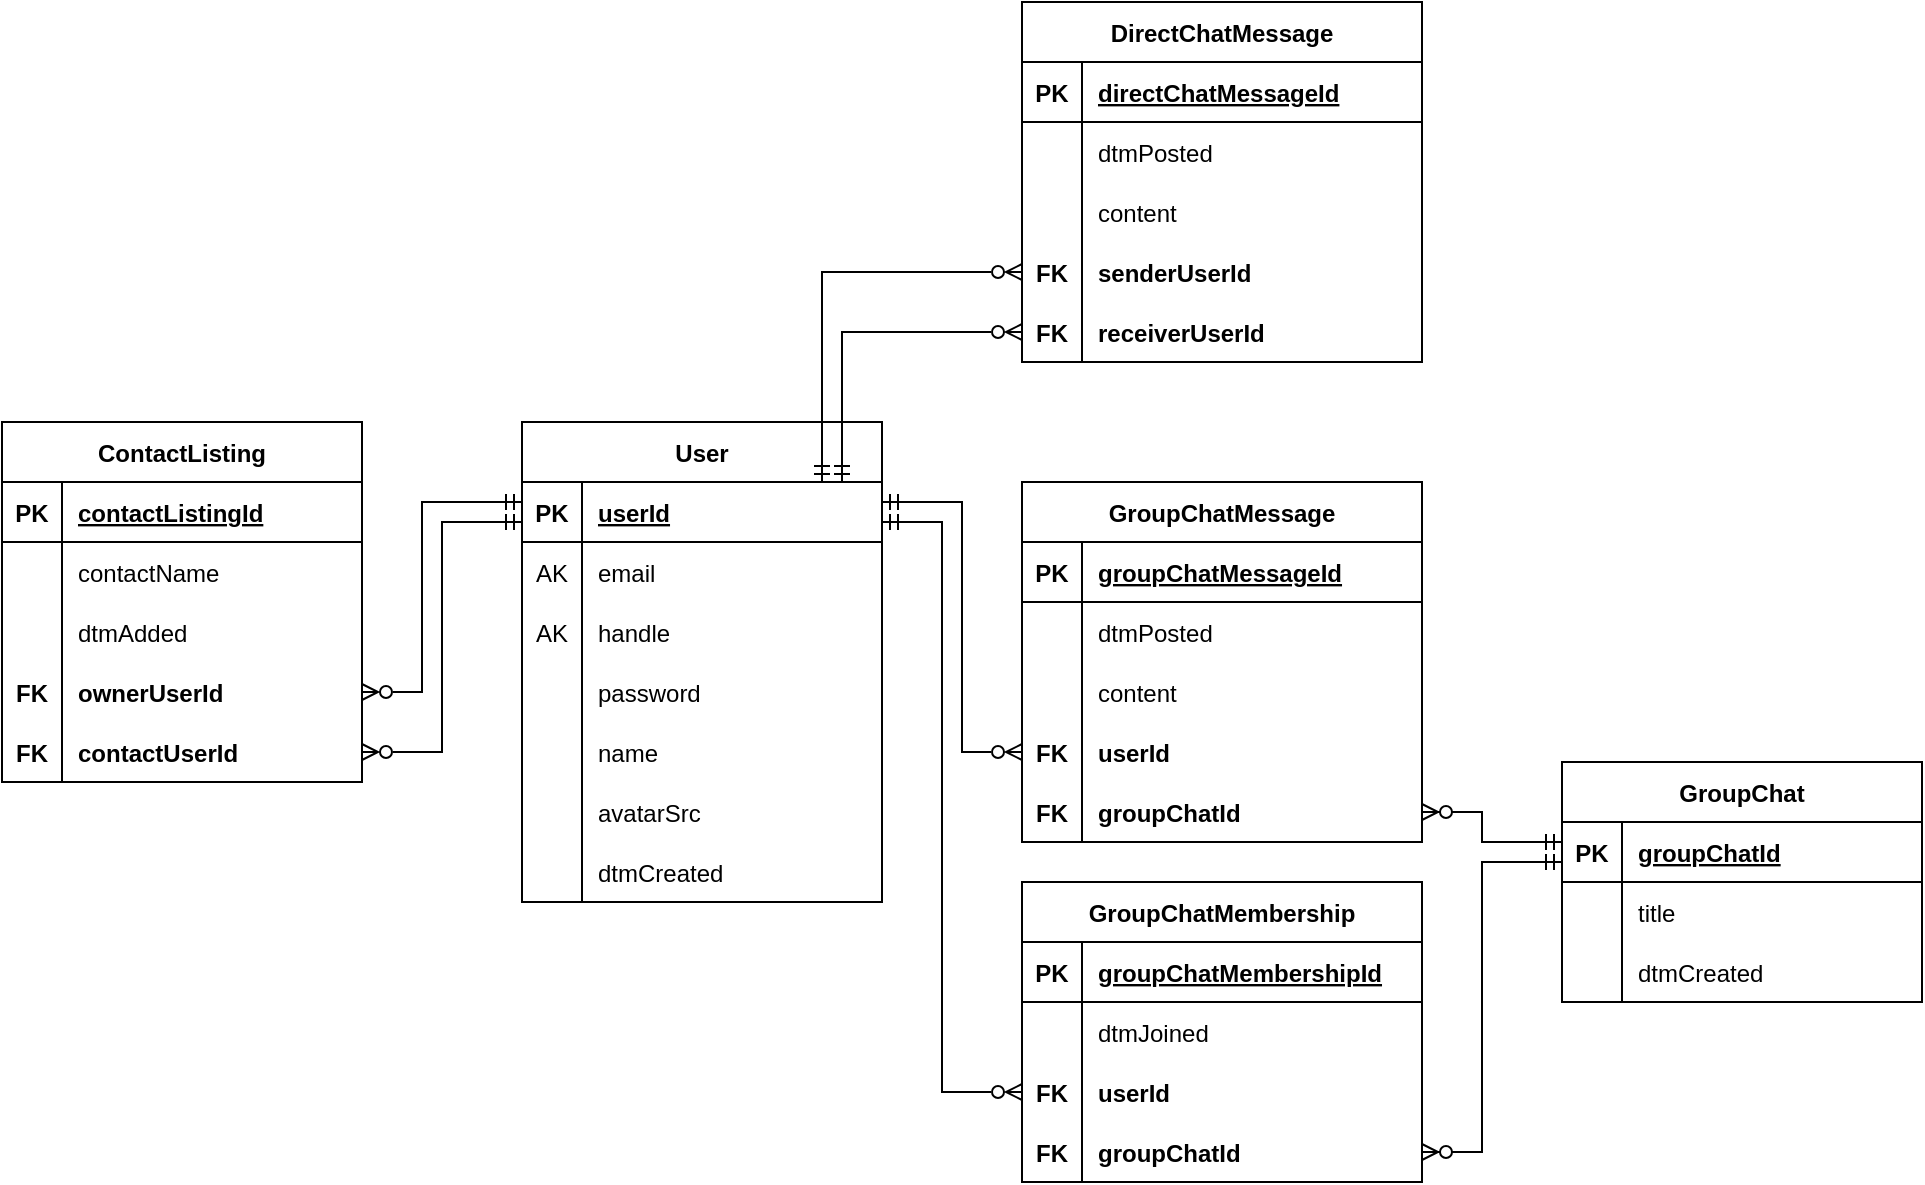 <mxfile>
    <diagram id="ogwA0sfiTy2EIJQQeg46" name="Page-1">
        <mxGraphModel dx="1249" dy="572" grid="1" gridSize="10" guides="1" tooltips="1" connect="1" arrows="1" fold="1" page="1" pageScale="1" pageWidth="827" pageHeight="1169" math="0" shadow="0">
            <root>
                <mxCell id="0"/>
                <mxCell id="1" parent="0"/>
                <mxCell id="n8cYp7E7KyXDrcf6rKB5-1" value="User" style="shape=table;startSize=30;container=1;collapsible=1;childLayout=tableLayout;fixedRows=1;rowLines=0;fontStyle=1;align=center;resizeLast=1;" parent="1" vertex="1">
                    <mxGeometry x="-220" y="470" width="180" height="240" as="geometry">
                        <mxRectangle x="180" y="210" width="60" height="30" as="alternateBounds"/>
                    </mxGeometry>
                </mxCell>
                <mxCell id="n8cYp7E7KyXDrcf6rKB5-2" value="" style="shape=partialRectangle;collapsible=0;dropTarget=0;pointerEvents=0;fillColor=none;top=0;left=0;bottom=1;right=0;points=[[0,0.5],[1,0.5]];portConstraint=eastwest;" parent="n8cYp7E7KyXDrcf6rKB5-1" vertex="1">
                    <mxGeometry y="30" width="180" height="30" as="geometry"/>
                </mxCell>
                <mxCell id="n8cYp7E7KyXDrcf6rKB5-3" value="PK" style="shape=partialRectangle;connectable=0;fillColor=none;top=0;left=0;bottom=0;right=0;fontStyle=1;overflow=hidden;" parent="n8cYp7E7KyXDrcf6rKB5-2" vertex="1">
                    <mxGeometry width="30" height="30" as="geometry">
                        <mxRectangle width="30" height="30" as="alternateBounds"/>
                    </mxGeometry>
                </mxCell>
                <mxCell id="n8cYp7E7KyXDrcf6rKB5-4" value="userId" style="shape=partialRectangle;connectable=0;fillColor=none;top=0;left=0;bottom=0;right=0;align=left;spacingLeft=6;fontStyle=5;overflow=hidden;" parent="n8cYp7E7KyXDrcf6rKB5-2" vertex="1">
                    <mxGeometry x="30" width="150" height="30" as="geometry">
                        <mxRectangle width="150" height="30" as="alternateBounds"/>
                    </mxGeometry>
                </mxCell>
                <mxCell id="n8cYp7E7KyXDrcf6rKB5-5" value="" style="shape=partialRectangle;collapsible=0;dropTarget=0;pointerEvents=0;fillColor=none;top=0;left=0;bottom=0;right=0;points=[[0,0.5],[1,0.5]];portConstraint=eastwest;" parent="n8cYp7E7KyXDrcf6rKB5-1" vertex="1">
                    <mxGeometry y="60" width="180" height="30" as="geometry"/>
                </mxCell>
                <mxCell id="n8cYp7E7KyXDrcf6rKB5-6" value="AK" style="shape=partialRectangle;connectable=0;fillColor=none;top=0;left=0;bottom=0;right=0;editable=1;overflow=hidden;" parent="n8cYp7E7KyXDrcf6rKB5-5" vertex="1">
                    <mxGeometry width="30" height="30" as="geometry">
                        <mxRectangle width="30" height="30" as="alternateBounds"/>
                    </mxGeometry>
                </mxCell>
                <mxCell id="n8cYp7E7KyXDrcf6rKB5-7" value="email" style="shape=partialRectangle;connectable=0;fillColor=none;top=0;left=0;bottom=0;right=0;align=left;spacingLeft=6;overflow=hidden;" parent="n8cYp7E7KyXDrcf6rKB5-5" vertex="1">
                    <mxGeometry x="30" width="150" height="30" as="geometry">
                        <mxRectangle width="150" height="30" as="alternateBounds"/>
                    </mxGeometry>
                </mxCell>
                <mxCell id="n8cYp7E7KyXDrcf6rKB5-138" value="" style="shape=partialRectangle;collapsible=0;dropTarget=0;pointerEvents=0;fillColor=none;top=0;left=0;bottom=0;right=0;points=[[0,0.5],[1,0.5]];portConstraint=eastwest;" parent="n8cYp7E7KyXDrcf6rKB5-1" vertex="1">
                    <mxGeometry y="90" width="180" height="30" as="geometry"/>
                </mxCell>
                <mxCell id="n8cYp7E7KyXDrcf6rKB5-139" value="AK" style="shape=partialRectangle;connectable=0;fillColor=none;top=0;left=0;bottom=0;right=0;editable=1;overflow=hidden;fontStyle=0" parent="n8cYp7E7KyXDrcf6rKB5-138" vertex="1">
                    <mxGeometry width="30" height="30" as="geometry">
                        <mxRectangle width="30" height="30" as="alternateBounds"/>
                    </mxGeometry>
                </mxCell>
                <mxCell id="n8cYp7E7KyXDrcf6rKB5-140" value="handle" style="shape=partialRectangle;connectable=0;fillColor=none;top=0;left=0;bottom=0;right=0;align=left;spacingLeft=6;overflow=hidden;fontStyle=0" parent="n8cYp7E7KyXDrcf6rKB5-138" vertex="1">
                    <mxGeometry x="30" width="150" height="30" as="geometry">
                        <mxRectangle width="150" height="30" as="alternateBounds"/>
                    </mxGeometry>
                </mxCell>
                <mxCell id="n8cYp7E7KyXDrcf6rKB5-8" value="" style="shape=partialRectangle;collapsible=0;dropTarget=0;pointerEvents=0;fillColor=none;top=0;left=0;bottom=0;right=0;points=[[0,0.5],[1,0.5]];portConstraint=eastwest;" parent="n8cYp7E7KyXDrcf6rKB5-1" vertex="1">
                    <mxGeometry y="120" width="180" height="30" as="geometry"/>
                </mxCell>
                <mxCell id="n8cYp7E7KyXDrcf6rKB5-9" value="" style="shape=partialRectangle;connectable=0;fillColor=none;top=0;left=0;bottom=0;right=0;editable=1;overflow=hidden;" parent="n8cYp7E7KyXDrcf6rKB5-8" vertex="1">
                    <mxGeometry width="30" height="30" as="geometry">
                        <mxRectangle width="30" height="30" as="alternateBounds"/>
                    </mxGeometry>
                </mxCell>
                <mxCell id="n8cYp7E7KyXDrcf6rKB5-10" value="password" style="shape=partialRectangle;connectable=0;fillColor=none;top=0;left=0;bottom=0;right=0;align=left;spacingLeft=6;overflow=hidden;" parent="n8cYp7E7KyXDrcf6rKB5-8" vertex="1">
                    <mxGeometry x="30" width="150" height="30" as="geometry">
                        <mxRectangle width="150" height="30" as="alternateBounds"/>
                    </mxGeometry>
                </mxCell>
                <mxCell id="n8cYp7E7KyXDrcf6rKB5-19" value="" style="shape=partialRectangle;collapsible=0;dropTarget=0;pointerEvents=0;fillColor=none;top=0;left=0;bottom=0;right=0;points=[[0,0.5],[1,0.5]];portConstraint=eastwest;" parent="n8cYp7E7KyXDrcf6rKB5-1" vertex="1">
                    <mxGeometry y="150" width="180" height="30" as="geometry"/>
                </mxCell>
                <mxCell id="n8cYp7E7KyXDrcf6rKB5-20" value="" style="shape=partialRectangle;connectable=0;fillColor=none;top=0;left=0;bottom=0;right=0;editable=1;overflow=hidden;" parent="n8cYp7E7KyXDrcf6rKB5-19" vertex="1">
                    <mxGeometry width="30" height="30" as="geometry">
                        <mxRectangle width="30" height="30" as="alternateBounds"/>
                    </mxGeometry>
                </mxCell>
                <mxCell id="n8cYp7E7KyXDrcf6rKB5-21" value="name" style="shape=partialRectangle;connectable=0;fillColor=none;top=0;left=0;bottom=0;right=0;align=left;spacingLeft=6;overflow=hidden;" parent="n8cYp7E7KyXDrcf6rKB5-19" vertex="1">
                    <mxGeometry x="30" width="150" height="30" as="geometry">
                        <mxRectangle width="150" height="30" as="alternateBounds"/>
                    </mxGeometry>
                </mxCell>
                <mxCell id="n8cYp7E7KyXDrcf6rKB5-11" value="" style="shape=partialRectangle;collapsible=0;dropTarget=0;pointerEvents=0;fillColor=none;top=0;left=0;bottom=0;right=0;points=[[0,0.5],[1,0.5]];portConstraint=eastwest;" parent="n8cYp7E7KyXDrcf6rKB5-1" vertex="1">
                    <mxGeometry y="180" width="180" height="30" as="geometry"/>
                </mxCell>
                <mxCell id="n8cYp7E7KyXDrcf6rKB5-12" value="" style="shape=partialRectangle;connectable=0;fillColor=none;top=0;left=0;bottom=0;right=0;editable=1;overflow=hidden;" parent="n8cYp7E7KyXDrcf6rKB5-11" vertex="1">
                    <mxGeometry width="30" height="30" as="geometry">
                        <mxRectangle width="30" height="30" as="alternateBounds"/>
                    </mxGeometry>
                </mxCell>
                <mxCell id="n8cYp7E7KyXDrcf6rKB5-13" value="avatarSrc" style="shape=partialRectangle;connectable=0;fillColor=none;top=0;left=0;bottom=0;right=0;align=left;spacingLeft=6;overflow=hidden;" parent="n8cYp7E7KyXDrcf6rKB5-11" vertex="1">
                    <mxGeometry x="30" width="150" height="30" as="geometry">
                        <mxRectangle width="150" height="30" as="alternateBounds"/>
                    </mxGeometry>
                </mxCell>
                <mxCell id="NFXWz4saGPGMAcle1q2y-23" value="" style="shape=partialRectangle;collapsible=0;dropTarget=0;pointerEvents=0;fillColor=none;top=0;left=0;bottom=0;right=0;points=[[0,0.5],[1,0.5]];portConstraint=eastwest;" parent="n8cYp7E7KyXDrcf6rKB5-1" vertex="1">
                    <mxGeometry y="210" width="180" height="30" as="geometry"/>
                </mxCell>
                <mxCell id="NFXWz4saGPGMAcle1q2y-24" value="" style="shape=partialRectangle;connectable=0;fillColor=none;top=0;left=0;bottom=0;right=0;editable=1;overflow=hidden;" parent="NFXWz4saGPGMAcle1q2y-23" vertex="1">
                    <mxGeometry width="30" height="30" as="geometry">
                        <mxRectangle width="30" height="30" as="alternateBounds"/>
                    </mxGeometry>
                </mxCell>
                <mxCell id="NFXWz4saGPGMAcle1q2y-25" value="dtmCreated" style="shape=partialRectangle;connectable=0;fillColor=none;top=0;left=0;bottom=0;right=0;align=left;spacingLeft=6;overflow=hidden;" parent="NFXWz4saGPGMAcle1q2y-23" vertex="1">
                    <mxGeometry x="30" width="150" height="30" as="geometry">
                        <mxRectangle width="150" height="30" as="alternateBounds"/>
                    </mxGeometry>
                </mxCell>
                <mxCell id="n8cYp7E7KyXDrcf6rKB5-41" value="GroupChatMessage" style="shape=table;startSize=30;container=1;collapsible=1;childLayout=tableLayout;fixedRows=1;rowLines=0;fontStyle=1;align=center;resizeLast=1;" parent="1" vertex="1">
                    <mxGeometry x="30" y="500" width="200" height="180" as="geometry">
                        <mxRectangle x="180" y="210" width="60" height="30" as="alternateBounds"/>
                    </mxGeometry>
                </mxCell>
                <mxCell id="n8cYp7E7KyXDrcf6rKB5-42" value="" style="shape=partialRectangle;collapsible=0;dropTarget=0;pointerEvents=0;fillColor=none;top=0;left=0;bottom=1;right=0;points=[[0,0.5],[1,0.5]];portConstraint=eastwest;" parent="n8cYp7E7KyXDrcf6rKB5-41" vertex="1">
                    <mxGeometry y="30" width="200" height="30" as="geometry"/>
                </mxCell>
                <mxCell id="n8cYp7E7KyXDrcf6rKB5-43" value="PK" style="shape=partialRectangle;connectable=0;fillColor=none;top=0;left=0;bottom=0;right=0;fontStyle=1;overflow=hidden;" parent="n8cYp7E7KyXDrcf6rKB5-42" vertex="1">
                    <mxGeometry width="30" height="30" as="geometry">
                        <mxRectangle width="30" height="30" as="alternateBounds"/>
                    </mxGeometry>
                </mxCell>
                <mxCell id="n8cYp7E7KyXDrcf6rKB5-44" value="groupChatMessageId" style="shape=partialRectangle;connectable=0;fillColor=none;top=0;left=0;bottom=0;right=0;align=left;spacingLeft=6;fontStyle=5;overflow=hidden;" parent="n8cYp7E7KyXDrcf6rKB5-42" vertex="1">
                    <mxGeometry x="30" width="170" height="30" as="geometry">
                        <mxRectangle width="170" height="30" as="alternateBounds"/>
                    </mxGeometry>
                </mxCell>
                <mxCell id="n8cYp7E7KyXDrcf6rKB5-45" value="" style="shape=partialRectangle;collapsible=0;dropTarget=0;pointerEvents=0;fillColor=none;top=0;left=0;bottom=0;right=0;points=[[0,0.5],[1,0.5]];portConstraint=eastwest;" parent="n8cYp7E7KyXDrcf6rKB5-41" vertex="1">
                    <mxGeometry y="60" width="200" height="30" as="geometry"/>
                </mxCell>
                <mxCell id="n8cYp7E7KyXDrcf6rKB5-46" value="" style="shape=partialRectangle;connectable=0;fillColor=none;top=0;left=0;bottom=0;right=0;editable=1;overflow=hidden;" parent="n8cYp7E7KyXDrcf6rKB5-45" vertex="1">
                    <mxGeometry width="30" height="30" as="geometry">
                        <mxRectangle width="30" height="30" as="alternateBounds"/>
                    </mxGeometry>
                </mxCell>
                <mxCell id="n8cYp7E7KyXDrcf6rKB5-47" value="dtmPosted" style="shape=partialRectangle;connectable=0;fillColor=none;top=0;left=0;bottom=0;right=0;align=left;spacingLeft=6;overflow=hidden;" parent="n8cYp7E7KyXDrcf6rKB5-45" vertex="1">
                    <mxGeometry x="30" width="170" height="30" as="geometry">
                        <mxRectangle width="170" height="30" as="alternateBounds"/>
                    </mxGeometry>
                </mxCell>
                <mxCell id="n8cYp7E7KyXDrcf6rKB5-48" value="" style="shape=partialRectangle;collapsible=0;dropTarget=0;pointerEvents=0;fillColor=none;top=0;left=0;bottom=0;right=0;points=[[0,0.5],[1,0.5]];portConstraint=eastwest;" parent="n8cYp7E7KyXDrcf6rKB5-41" vertex="1">
                    <mxGeometry y="90" width="200" height="30" as="geometry"/>
                </mxCell>
                <mxCell id="n8cYp7E7KyXDrcf6rKB5-49" value="" style="shape=partialRectangle;connectable=0;fillColor=none;top=0;left=0;bottom=0;right=0;editable=1;overflow=hidden;" parent="n8cYp7E7KyXDrcf6rKB5-48" vertex="1">
                    <mxGeometry width="30" height="30" as="geometry">
                        <mxRectangle width="30" height="30" as="alternateBounds"/>
                    </mxGeometry>
                </mxCell>
                <mxCell id="n8cYp7E7KyXDrcf6rKB5-50" value="content" style="shape=partialRectangle;connectable=0;fillColor=none;top=0;left=0;bottom=0;right=0;align=left;spacingLeft=6;overflow=hidden;" parent="n8cYp7E7KyXDrcf6rKB5-48" vertex="1">
                    <mxGeometry x="30" width="170" height="30" as="geometry">
                        <mxRectangle width="170" height="30" as="alternateBounds"/>
                    </mxGeometry>
                </mxCell>
                <mxCell id="n8cYp7E7KyXDrcf6rKB5-51" value="" style="shape=partialRectangle;collapsible=0;dropTarget=0;pointerEvents=0;fillColor=none;top=0;left=0;bottom=0;right=0;points=[[0,0.5],[1,0.5]];portConstraint=eastwest;" parent="n8cYp7E7KyXDrcf6rKB5-41" vertex="1">
                    <mxGeometry y="120" width="200" height="30" as="geometry"/>
                </mxCell>
                <mxCell id="n8cYp7E7KyXDrcf6rKB5-52" value="FK" style="shape=partialRectangle;connectable=0;fillColor=none;top=0;left=0;bottom=0;right=0;editable=1;overflow=hidden;fontStyle=1" parent="n8cYp7E7KyXDrcf6rKB5-51" vertex="1">
                    <mxGeometry width="30" height="30" as="geometry">
                        <mxRectangle width="30" height="30" as="alternateBounds"/>
                    </mxGeometry>
                </mxCell>
                <mxCell id="n8cYp7E7KyXDrcf6rKB5-53" value="userId" style="shape=partialRectangle;connectable=0;fillColor=none;top=0;left=0;bottom=0;right=0;align=left;spacingLeft=6;overflow=hidden;fontStyle=1" parent="n8cYp7E7KyXDrcf6rKB5-51" vertex="1">
                    <mxGeometry x="30" width="170" height="30" as="geometry">
                        <mxRectangle width="170" height="30" as="alternateBounds"/>
                    </mxGeometry>
                </mxCell>
                <mxCell id="n8cYp7E7KyXDrcf6rKB5-78" value="" style="shape=partialRectangle;collapsible=0;dropTarget=0;pointerEvents=0;fillColor=none;top=0;left=0;bottom=0;right=0;points=[[0,0.5],[1,0.5]];portConstraint=eastwest;" parent="n8cYp7E7KyXDrcf6rKB5-41" vertex="1">
                    <mxGeometry y="150" width="200" height="30" as="geometry"/>
                </mxCell>
                <mxCell id="n8cYp7E7KyXDrcf6rKB5-79" value="FK" style="shape=partialRectangle;connectable=0;fillColor=none;top=0;left=0;bottom=0;right=0;editable=1;overflow=hidden;fontStyle=1" parent="n8cYp7E7KyXDrcf6rKB5-78" vertex="1">
                    <mxGeometry width="30" height="30" as="geometry">
                        <mxRectangle width="30" height="30" as="alternateBounds"/>
                    </mxGeometry>
                </mxCell>
                <mxCell id="n8cYp7E7KyXDrcf6rKB5-80" value="groupChatId" style="shape=partialRectangle;connectable=0;fillColor=none;top=0;left=0;bottom=0;right=0;align=left;spacingLeft=6;overflow=hidden;fontStyle=1" parent="n8cYp7E7KyXDrcf6rKB5-78" vertex="1">
                    <mxGeometry x="30" width="170" height="30" as="geometry">
                        <mxRectangle width="170" height="30" as="alternateBounds"/>
                    </mxGeometry>
                </mxCell>
                <mxCell id="n8cYp7E7KyXDrcf6rKB5-64" style="edgeStyle=orthogonalEdgeStyle;rounded=0;orthogonalLoop=1;jettySize=auto;html=1;endArrow=ERzeroToMany;endFill=0;strokeColor=default;startArrow=ERmandOne;startFill=0;" parent="1" source="n8cYp7E7KyXDrcf6rKB5-2" target="n8cYp7E7KyXDrcf6rKB5-51" edge="1">
                    <mxGeometry relative="1" as="geometry">
                        <Array as="points">
                            <mxPoint y="510"/>
                            <mxPoint y="635"/>
                        </Array>
                    </mxGeometry>
                </mxCell>
                <mxCell id="n8cYp7E7KyXDrcf6rKB5-65" value="GroupChat" style="shape=table;startSize=30;container=1;collapsible=1;childLayout=tableLayout;fixedRows=1;rowLines=0;fontStyle=1;align=center;resizeLast=1;" parent="1" vertex="1">
                    <mxGeometry x="300" y="640" width="180" height="120" as="geometry"/>
                </mxCell>
                <mxCell id="n8cYp7E7KyXDrcf6rKB5-66" value="" style="shape=partialRectangle;collapsible=0;dropTarget=0;pointerEvents=0;fillColor=none;top=0;left=0;bottom=1;right=0;points=[[0,0.5],[1,0.5]];portConstraint=eastwest;" parent="n8cYp7E7KyXDrcf6rKB5-65" vertex="1">
                    <mxGeometry y="30" width="180" height="30" as="geometry"/>
                </mxCell>
                <mxCell id="n8cYp7E7KyXDrcf6rKB5-67" value="PK" style="shape=partialRectangle;connectable=0;fillColor=none;top=0;left=0;bottom=0;right=0;fontStyle=1;overflow=hidden;" parent="n8cYp7E7KyXDrcf6rKB5-66" vertex="1">
                    <mxGeometry width="30" height="30" as="geometry">
                        <mxRectangle width="30" height="30" as="alternateBounds"/>
                    </mxGeometry>
                </mxCell>
                <mxCell id="n8cYp7E7KyXDrcf6rKB5-68" value="groupChatId" style="shape=partialRectangle;connectable=0;fillColor=none;top=0;left=0;bottom=0;right=0;align=left;spacingLeft=6;fontStyle=5;overflow=hidden;" parent="n8cYp7E7KyXDrcf6rKB5-66" vertex="1">
                    <mxGeometry x="30" width="150" height="30" as="geometry">
                        <mxRectangle width="150" height="30" as="alternateBounds"/>
                    </mxGeometry>
                </mxCell>
                <mxCell id="n8cYp7E7KyXDrcf6rKB5-69" value="" style="shape=partialRectangle;collapsible=0;dropTarget=0;pointerEvents=0;fillColor=none;top=0;left=0;bottom=0;right=0;points=[[0,0.5],[1,0.5]];portConstraint=eastwest;" parent="n8cYp7E7KyXDrcf6rKB5-65" vertex="1">
                    <mxGeometry y="60" width="180" height="30" as="geometry"/>
                </mxCell>
                <mxCell id="n8cYp7E7KyXDrcf6rKB5-70" value="" style="shape=partialRectangle;connectable=0;fillColor=none;top=0;left=0;bottom=0;right=0;editable=1;overflow=hidden;" parent="n8cYp7E7KyXDrcf6rKB5-69" vertex="1">
                    <mxGeometry width="30" height="30" as="geometry">
                        <mxRectangle width="30" height="30" as="alternateBounds"/>
                    </mxGeometry>
                </mxCell>
                <mxCell id="n8cYp7E7KyXDrcf6rKB5-71" value="title" style="shape=partialRectangle;connectable=0;fillColor=none;top=0;left=0;bottom=0;right=0;align=left;spacingLeft=6;overflow=hidden;" parent="n8cYp7E7KyXDrcf6rKB5-69" vertex="1">
                    <mxGeometry x="30" width="150" height="30" as="geometry">
                        <mxRectangle width="150" height="30" as="alternateBounds"/>
                    </mxGeometry>
                </mxCell>
                <mxCell id="n8cYp7E7KyXDrcf6rKB5-72" value="" style="shape=partialRectangle;collapsible=0;dropTarget=0;pointerEvents=0;fillColor=none;top=0;left=0;bottom=0;right=0;points=[[0,0.5],[1,0.5]];portConstraint=eastwest;" parent="n8cYp7E7KyXDrcf6rKB5-65" vertex="1">
                    <mxGeometry y="90" width="180" height="30" as="geometry"/>
                </mxCell>
                <mxCell id="n8cYp7E7KyXDrcf6rKB5-73" value="" style="shape=partialRectangle;connectable=0;fillColor=none;top=0;left=0;bottom=0;right=0;editable=1;overflow=hidden;" parent="n8cYp7E7KyXDrcf6rKB5-72" vertex="1">
                    <mxGeometry width="30" height="30" as="geometry">
                        <mxRectangle width="30" height="30" as="alternateBounds"/>
                    </mxGeometry>
                </mxCell>
                <mxCell id="n8cYp7E7KyXDrcf6rKB5-74" value="dtmCreated" style="shape=partialRectangle;connectable=0;fillColor=none;top=0;left=0;bottom=0;right=0;align=left;spacingLeft=6;overflow=hidden;" parent="n8cYp7E7KyXDrcf6rKB5-72" vertex="1">
                    <mxGeometry x="30" width="150" height="30" as="geometry">
                        <mxRectangle width="150" height="30" as="alternateBounds"/>
                    </mxGeometry>
                </mxCell>
                <mxCell id="n8cYp7E7KyXDrcf6rKB5-97" style="edgeStyle=orthogonalEdgeStyle;rounded=0;orthogonalLoop=1;jettySize=auto;html=1;startArrow=ERzeroToMany;startFill=1;endArrow=ERmandOne;endFill=0;strokeColor=default;" parent="1" source="n8cYp7E7KyXDrcf6rKB5-78" target="n8cYp7E7KyXDrcf6rKB5-66" edge="1">
                    <mxGeometry relative="1" as="geometry">
                        <Array as="points">
                            <mxPoint x="260" y="665"/>
                            <mxPoint x="260" y="680"/>
                        </Array>
                    </mxGeometry>
                </mxCell>
                <mxCell id="n8cYp7E7KyXDrcf6rKB5-100" value="GroupChatMembership" style="shape=table;startSize=30;container=1;collapsible=1;childLayout=tableLayout;fixedRows=1;rowLines=0;fontStyle=1;align=center;resizeLast=1;" parent="1" vertex="1">
                    <mxGeometry x="30" y="700" width="200" height="150" as="geometry"/>
                </mxCell>
                <mxCell id="n8cYp7E7KyXDrcf6rKB5-101" value="" style="shape=partialRectangle;collapsible=0;dropTarget=0;pointerEvents=0;fillColor=none;top=0;left=0;bottom=1;right=0;points=[[0,0.5],[1,0.5]];portConstraint=eastwest;" parent="n8cYp7E7KyXDrcf6rKB5-100" vertex="1">
                    <mxGeometry y="30" width="200" height="30" as="geometry"/>
                </mxCell>
                <mxCell id="n8cYp7E7KyXDrcf6rKB5-102" value="PK" style="shape=partialRectangle;connectable=0;fillColor=none;top=0;left=0;bottom=0;right=0;fontStyle=1;overflow=hidden;" parent="n8cYp7E7KyXDrcf6rKB5-101" vertex="1">
                    <mxGeometry width="30" height="30" as="geometry">
                        <mxRectangle width="30" height="30" as="alternateBounds"/>
                    </mxGeometry>
                </mxCell>
                <mxCell id="n8cYp7E7KyXDrcf6rKB5-103" value="groupChatMembershipId" style="shape=partialRectangle;connectable=0;fillColor=none;top=0;left=0;bottom=0;right=0;align=left;spacingLeft=6;fontStyle=5;overflow=hidden;" parent="n8cYp7E7KyXDrcf6rKB5-101" vertex="1">
                    <mxGeometry x="30" width="170" height="30" as="geometry">
                        <mxRectangle width="170" height="30" as="alternateBounds"/>
                    </mxGeometry>
                </mxCell>
                <mxCell id="n8cYp7E7KyXDrcf6rKB5-110" value="" style="shape=partialRectangle;collapsible=0;dropTarget=0;pointerEvents=0;fillColor=none;top=0;left=0;bottom=0;right=0;points=[[0,0.5],[1,0.5]];portConstraint=eastwest;" parent="n8cYp7E7KyXDrcf6rKB5-100" vertex="1">
                    <mxGeometry y="60" width="200" height="30" as="geometry"/>
                </mxCell>
                <mxCell id="n8cYp7E7KyXDrcf6rKB5-111" value="" style="shape=partialRectangle;connectable=0;fillColor=none;top=0;left=0;bottom=0;right=0;editable=1;overflow=hidden;" parent="n8cYp7E7KyXDrcf6rKB5-110" vertex="1">
                    <mxGeometry width="30" height="30" as="geometry">
                        <mxRectangle width="30" height="30" as="alternateBounds"/>
                    </mxGeometry>
                </mxCell>
                <mxCell id="n8cYp7E7KyXDrcf6rKB5-112" value="dtmJoined" style="shape=partialRectangle;connectable=0;fillColor=none;top=0;left=0;bottom=0;right=0;align=left;spacingLeft=6;overflow=hidden;" parent="n8cYp7E7KyXDrcf6rKB5-110" vertex="1">
                    <mxGeometry x="30" width="170" height="30" as="geometry">
                        <mxRectangle width="170" height="30" as="alternateBounds"/>
                    </mxGeometry>
                </mxCell>
                <mxCell id="n8cYp7E7KyXDrcf6rKB5-104" value="" style="shape=partialRectangle;collapsible=0;dropTarget=0;pointerEvents=0;fillColor=none;top=0;left=0;bottom=0;right=0;points=[[0,0.5],[1,0.5]];portConstraint=eastwest;" parent="n8cYp7E7KyXDrcf6rKB5-100" vertex="1">
                    <mxGeometry y="90" width="200" height="30" as="geometry"/>
                </mxCell>
                <mxCell id="n8cYp7E7KyXDrcf6rKB5-105" value="FK" style="shape=partialRectangle;connectable=0;fillColor=none;top=0;left=0;bottom=0;right=0;editable=1;overflow=hidden;fontStyle=1" parent="n8cYp7E7KyXDrcf6rKB5-104" vertex="1">
                    <mxGeometry width="30" height="30" as="geometry">
                        <mxRectangle width="30" height="30" as="alternateBounds"/>
                    </mxGeometry>
                </mxCell>
                <mxCell id="n8cYp7E7KyXDrcf6rKB5-106" value="userId" style="shape=partialRectangle;connectable=0;fillColor=none;top=0;left=0;bottom=0;right=0;align=left;spacingLeft=6;overflow=hidden;fontStyle=1" parent="n8cYp7E7KyXDrcf6rKB5-104" vertex="1">
                    <mxGeometry x="30" width="170" height="30" as="geometry">
                        <mxRectangle width="170" height="30" as="alternateBounds"/>
                    </mxGeometry>
                </mxCell>
                <mxCell id="n8cYp7E7KyXDrcf6rKB5-107" value="" style="shape=partialRectangle;collapsible=0;dropTarget=0;pointerEvents=0;fillColor=none;top=0;left=0;bottom=0;right=0;points=[[0,0.5],[1,0.5]];portConstraint=eastwest;" parent="n8cYp7E7KyXDrcf6rKB5-100" vertex="1">
                    <mxGeometry y="120" width="200" height="30" as="geometry"/>
                </mxCell>
                <mxCell id="n8cYp7E7KyXDrcf6rKB5-108" value="FK" style="shape=partialRectangle;connectable=0;fillColor=none;top=0;left=0;bottom=0;right=0;editable=1;overflow=hidden;fontStyle=1" parent="n8cYp7E7KyXDrcf6rKB5-107" vertex="1">
                    <mxGeometry width="30" height="30" as="geometry">
                        <mxRectangle width="30" height="30" as="alternateBounds"/>
                    </mxGeometry>
                </mxCell>
                <mxCell id="n8cYp7E7KyXDrcf6rKB5-109" value="groupChatId" style="shape=partialRectangle;connectable=0;fillColor=none;top=0;left=0;bottom=0;right=0;align=left;spacingLeft=6;overflow=hidden;fontStyle=1" parent="n8cYp7E7KyXDrcf6rKB5-107" vertex="1">
                    <mxGeometry x="30" width="170" height="30" as="geometry">
                        <mxRectangle width="170" height="30" as="alternateBounds"/>
                    </mxGeometry>
                </mxCell>
                <mxCell id="n8cYp7E7KyXDrcf6rKB5-114" style="edgeStyle=orthogonalEdgeStyle;rounded=0;orthogonalLoop=1;jettySize=auto;html=1;startArrow=ERmandOne;startFill=0;endArrow=ERzeroToMany;endFill=0;strokeColor=default;" parent="1" source="n8cYp7E7KyXDrcf6rKB5-2" target="n8cYp7E7KyXDrcf6rKB5-104" edge="1">
                    <mxGeometry relative="1" as="geometry">
                        <Array as="points">
                            <mxPoint x="-10" y="520"/>
                            <mxPoint x="-10" y="805"/>
                        </Array>
                    </mxGeometry>
                </mxCell>
                <mxCell id="n8cYp7E7KyXDrcf6rKB5-115" style="edgeStyle=orthogonalEdgeStyle;rounded=0;orthogonalLoop=1;jettySize=auto;html=1;startArrow=ERzeroToMany;startFill=1;endArrow=ERmandOne;endFill=0;strokeColor=default;" parent="1" source="n8cYp7E7KyXDrcf6rKB5-107" target="n8cYp7E7KyXDrcf6rKB5-66" edge="1">
                    <mxGeometry relative="1" as="geometry">
                        <Array as="points">
                            <mxPoint x="260" y="835"/>
                            <mxPoint x="260" y="690"/>
                        </Array>
                    </mxGeometry>
                </mxCell>
                <mxCell id="n8cYp7E7KyXDrcf6rKB5-122" value="ContactListing" style="shape=table;startSize=30;container=1;collapsible=1;childLayout=tableLayout;fixedRows=1;rowLines=0;fontStyle=1;align=center;resizeLast=1;" parent="1" vertex="1">
                    <mxGeometry x="-480" y="470" width="180" height="180" as="geometry">
                        <mxRectangle x="180" y="210" width="60" height="30" as="alternateBounds"/>
                    </mxGeometry>
                </mxCell>
                <mxCell id="n8cYp7E7KyXDrcf6rKB5-123" value="" style="shape=partialRectangle;collapsible=0;dropTarget=0;pointerEvents=0;fillColor=none;top=0;left=0;bottom=1;right=0;points=[[0,0.5],[1,0.5]];portConstraint=eastwest;" parent="n8cYp7E7KyXDrcf6rKB5-122" vertex="1">
                    <mxGeometry y="30" width="180" height="30" as="geometry"/>
                </mxCell>
                <mxCell id="n8cYp7E7KyXDrcf6rKB5-124" value="PK" style="shape=partialRectangle;connectable=0;fillColor=none;top=0;left=0;bottom=0;right=0;fontStyle=1;overflow=hidden;" parent="n8cYp7E7KyXDrcf6rKB5-123" vertex="1">
                    <mxGeometry width="30" height="30" as="geometry">
                        <mxRectangle width="30" height="30" as="alternateBounds"/>
                    </mxGeometry>
                </mxCell>
                <mxCell id="n8cYp7E7KyXDrcf6rKB5-125" value="contactListingId" style="shape=partialRectangle;connectable=0;fillColor=none;top=0;left=0;bottom=0;right=0;align=left;spacingLeft=6;fontStyle=5;overflow=hidden;" parent="n8cYp7E7KyXDrcf6rKB5-123" vertex="1">
                    <mxGeometry x="30" width="150" height="30" as="geometry">
                        <mxRectangle width="150" height="30" as="alternateBounds"/>
                    </mxGeometry>
                </mxCell>
                <mxCell id="NFXWz4saGPGMAcle1q2y-1" value="" style="shape=partialRectangle;collapsible=0;dropTarget=0;pointerEvents=0;fillColor=none;top=0;left=0;bottom=0;right=0;points=[[0,0.5],[1,0.5]];portConstraint=eastwest;" parent="n8cYp7E7KyXDrcf6rKB5-122" vertex="1">
                    <mxGeometry y="60" width="180" height="30" as="geometry"/>
                </mxCell>
                <mxCell id="NFXWz4saGPGMAcle1q2y-2" value="" style="shape=partialRectangle;connectable=0;fillColor=none;top=0;left=0;bottom=0;right=0;editable=1;overflow=hidden;" parent="NFXWz4saGPGMAcle1q2y-1" vertex="1">
                    <mxGeometry width="30" height="30" as="geometry">
                        <mxRectangle width="30" height="30" as="alternateBounds"/>
                    </mxGeometry>
                </mxCell>
                <mxCell id="NFXWz4saGPGMAcle1q2y-3" value="contactName" style="shape=partialRectangle;connectable=0;fillColor=none;top=0;left=0;bottom=0;right=0;align=left;spacingLeft=6;overflow=hidden;" parent="NFXWz4saGPGMAcle1q2y-1" vertex="1">
                    <mxGeometry x="30" width="150" height="30" as="geometry">
                        <mxRectangle width="150" height="30" as="alternateBounds"/>
                    </mxGeometry>
                </mxCell>
                <mxCell id="n8cYp7E7KyXDrcf6rKB5-132" value="" style="shape=partialRectangle;collapsible=0;dropTarget=0;pointerEvents=0;fillColor=none;top=0;left=0;bottom=0;right=0;points=[[0,0.5],[1,0.5]];portConstraint=eastwest;" parent="n8cYp7E7KyXDrcf6rKB5-122" vertex="1">
                    <mxGeometry y="90" width="180" height="30" as="geometry"/>
                </mxCell>
                <mxCell id="n8cYp7E7KyXDrcf6rKB5-133" value="" style="shape=partialRectangle;connectable=0;fillColor=none;top=0;left=0;bottom=0;right=0;editable=1;overflow=hidden;" parent="n8cYp7E7KyXDrcf6rKB5-132" vertex="1">
                    <mxGeometry width="30" height="30" as="geometry">
                        <mxRectangle width="30" height="30" as="alternateBounds"/>
                    </mxGeometry>
                </mxCell>
                <mxCell id="n8cYp7E7KyXDrcf6rKB5-134" value="dtmAdded" style="shape=partialRectangle;connectable=0;fillColor=none;top=0;left=0;bottom=0;right=0;align=left;spacingLeft=6;overflow=hidden;" parent="n8cYp7E7KyXDrcf6rKB5-132" vertex="1">
                    <mxGeometry x="30" width="150" height="30" as="geometry">
                        <mxRectangle width="150" height="30" as="alternateBounds"/>
                    </mxGeometry>
                </mxCell>
                <mxCell id="n8cYp7E7KyXDrcf6rKB5-126" value="" style="shape=partialRectangle;collapsible=0;dropTarget=0;pointerEvents=0;fillColor=none;top=0;left=0;bottom=0;right=0;points=[[0,0.5],[1,0.5]];portConstraint=eastwest;" parent="n8cYp7E7KyXDrcf6rKB5-122" vertex="1">
                    <mxGeometry y="120" width="180" height="30" as="geometry"/>
                </mxCell>
                <mxCell id="n8cYp7E7KyXDrcf6rKB5-127" value="FK" style="shape=partialRectangle;connectable=0;fillColor=none;top=0;left=0;bottom=0;right=0;editable=1;overflow=hidden;fontStyle=1" parent="n8cYp7E7KyXDrcf6rKB5-126" vertex="1">
                    <mxGeometry width="30" height="30" as="geometry">
                        <mxRectangle width="30" height="30" as="alternateBounds"/>
                    </mxGeometry>
                </mxCell>
                <mxCell id="n8cYp7E7KyXDrcf6rKB5-128" value="ownerUserId" style="shape=partialRectangle;connectable=0;fillColor=none;top=0;left=0;bottom=0;right=0;align=left;spacingLeft=6;overflow=hidden;fontStyle=1" parent="n8cYp7E7KyXDrcf6rKB5-126" vertex="1">
                    <mxGeometry x="30" width="150" height="30" as="geometry">
                        <mxRectangle width="150" height="30" as="alternateBounds"/>
                    </mxGeometry>
                </mxCell>
                <mxCell id="n8cYp7E7KyXDrcf6rKB5-129" value="" style="shape=partialRectangle;collapsible=0;dropTarget=0;pointerEvents=0;fillColor=none;top=0;left=0;bottom=0;right=0;points=[[0,0.5],[1,0.5]];portConstraint=eastwest;" parent="n8cYp7E7KyXDrcf6rKB5-122" vertex="1">
                    <mxGeometry y="150" width="180" height="30" as="geometry"/>
                </mxCell>
                <mxCell id="n8cYp7E7KyXDrcf6rKB5-130" value="FK" style="shape=partialRectangle;connectable=0;fillColor=none;top=0;left=0;bottom=0;right=0;editable=1;overflow=hidden;fontStyle=1" parent="n8cYp7E7KyXDrcf6rKB5-129" vertex="1">
                    <mxGeometry width="30" height="30" as="geometry">
                        <mxRectangle width="30" height="30" as="alternateBounds"/>
                    </mxGeometry>
                </mxCell>
                <mxCell id="n8cYp7E7KyXDrcf6rKB5-131" value="contactUserId" style="shape=partialRectangle;connectable=0;fillColor=none;top=0;left=0;bottom=0;right=0;align=left;spacingLeft=6;overflow=hidden;fontStyle=1" parent="n8cYp7E7KyXDrcf6rKB5-129" vertex="1">
                    <mxGeometry x="30" width="150" height="30" as="geometry">
                        <mxRectangle width="150" height="30" as="alternateBounds"/>
                    </mxGeometry>
                </mxCell>
                <mxCell id="n8cYp7E7KyXDrcf6rKB5-142" style="edgeStyle=orthogonalEdgeStyle;rounded=0;orthogonalLoop=1;jettySize=auto;html=1;startArrow=ERmandOne;startFill=0;endArrow=ERzeroToMany;endFill=0;strokeColor=default;" parent="1" source="n8cYp7E7KyXDrcf6rKB5-2" target="n8cYp7E7KyXDrcf6rKB5-126" edge="1">
                    <mxGeometry relative="1" as="geometry">
                        <Array as="points">
                            <mxPoint x="-270" y="510"/>
                            <mxPoint x="-270" y="605"/>
                        </Array>
                    </mxGeometry>
                </mxCell>
                <mxCell id="n8cYp7E7KyXDrcf6rKB5-145" style="edgeStyle=orthogonalEdgeStyle;rounded=0;orthogonalLoop=1;jettySize=auto;html=1;startArrow=ERmandOne;startFill=0;endArrow=ERzeroToMany;endFill=0;strokeColor=default;" parent="1" source="n8cYp7E7KyXDrcf6rKB5-2" target="n8cYp7E7KyXDrcf6rKB5-129" edge="1">
                    <mxGeometry relative="1" as="geometry">
                        <Array as="points">
                            <mxPoint x="-260" y="520"/>
                            <mxPoint x="-260" y="635"/>
                        </Array>
                    </mxGeometry>
                </mxCell>
                <mxCell id="NFXWz4saGPGMAcle1q2y-41" value="DirectChatMessage" style="shape=table;startSize=30;container=1;collapsible=1;childLayout=tableLayout;fixedRows=1;rowLines=0;fontStyle=1;align=center;resizeLast=1;" parent="1" vertex="1">
                    <mxGeometry x="30" y="260" width="200" height="180" as="geometry"/>
                </mxCell>
                <mxCell id="NFXWz4saGPGMAcle1q2y-42" value="" style="shape=partialRectangle;collapsible=0;dropTarget=0;pointerEvents=0;fillColor=none;top=0;left=0;bottom=1;right=0;points=[[0,0.5],[1,0.5]];portConstraint=eastwest;" parent="NFXWz4saGPGMAcle1q2y-41" vertex="1">
                    <mxGeometry y="30" width="200" height="30" as="geometry"/>
                </mxCell>
                <mxCell id="NFXWz4saGPGMAcle1q2y-43" value="PK" style="shape=partialRectangle;connectable=0;fillColor=none;top=0;left=0;bottom=0;right=0;fontStyle=1;overflow=hidden;" parent="NFXWz4saGPGMAcle1q2y-42" vertex="1">
                    <mxGeometry width="30" height="30" as="geometry">
                        <mxRectangle width="30" height="30" as="alternateBounds"/>
                    </mxGeometry>
                </mxCell>
                <mxCell id="NFXWz4saGPGMAcle1q2y-44" value="directChatMessageId" style="shape=partialRectangle;connectable=0;fillColor=none;top=0;left=0;bottom=0;right=0;align=left;spacingLeft=6;fontStyle=5;overflow=hidden;" parent="NFXWz4saGPGMAcle1q2y-42" vertex="1">
                    <mxGeometry x="30" width="170" height="30" as="geometry">
                        <mxRectangle width="170" height="30" as="alternateBounds"/>
                    </mxGeometry>
                </mxCell>
                <mxCell id="NFXWz4saGPGMAcle1q2y-45" value="" style="shape=partialRectangle;collapsible=0;dropTarget=0;pointerEvents=0;fillColor=none;top=0;left=0;bottom=0;right=0;points=[[0,0.5],[1,0.5]];portConstraint=eastwest;" parent="NFXWz4saGPGMAcle1q2y-41" vertex="1">
                    <mxGeometry y="60" width="200" height="30" as="geometry"/>
                </mxCell>
                <mxCell id="NFXWz4saGPGMAcle1q2y-46" value="" style="shape=partialRectangle;connectable=0;fillColor=none;top=0;left=0;bottom=0;right=0;editable=1;overflow=hidden;" parent="NFXWz4saGPGMAcle1q2y-45" vertex="1">
                    <mxGeometry width="30" height="30" as="geometry">
                        <mxRectangle width="30" height="30" as="alternateBounds"/>
                    </mxGeometry>
                </mxCell>
                <mxCell id="NFXWz4saGPGMAcle1q2y-47" value="dtmPosted" style="shape=partialRectangle;connectable=0;fillColor=none;top=0;left=0;bottom=0;right=0;align=left;spacingLeft=6;overflow=hidden;" parent="NFXWz4saGPGMAcle1q2y-45" vertex="1">
                    <mxGeometry x="30" width="170" height="30" as="geometry">
                        <mxRectangle width="170" height="30" as="alternateBounds"/>
                    </mxGeometry>
                </mxCell>
                <mxCell id="NFXWz4saGPGMAcle1q2y-54" value="" style="shape=partialRectangle;collapsible=0;dropTarget=0;pointerEvents=0;fillColor=none;top=0;left=0;bottom=0;right=0;points=[[0,0.5],[1,0.5]];portConstraint=eastwest;" parent="NFXWz4saGPGMAcle1q2y-41" vertex="1">
                    <mxGeometry y="90" width="200" height="30" as="geometry"/>
                </mxCell>
                <mxCell id="NFXWz4saGPGMAcle1q2y-55" value="" style="shape=partialRectangle;connectable=0;fillColor=none;top=0;left=0;bottom=0;right=0;editable=1;overflow=hidden;" parent="NFXWz4saGPGMAcle1q2y-54" vertex="1">
                    <mxGeometry width="30" height="30" as="geometry">
                        <mxRectangle width="30" height="30" as="alternateBounds"/>
                    </mxGeometry>
                </mxCell>
                <mxCell id="NFXWz4saGPGMAcle1q2y-56" value="content" style="shape=partialRectangle;connectable=0;fillColor=none;top=0;left=0;bottom=0;right=0;align=left;spacingLeft=6;overflow=hidden;" parent="NFXWz4saGPGMAcle1q2y-54" vertex="1">
                    <mxGeometry x="30" width="170" height="30" as="geometry">
                        <mxRectangle width="170" height="30" as="alternateBounds"/>
                    </mxGeometry>
                </mxCell>
                <mxCell id="NFXWz4saGPGMAcle1q2y-48" value="" style="shape=partialRectangle;collapsible=0;dropTarget=0;pointerEvents=0;fillColor=none;top=0;left=0;bottom=0;right=0;points=[[0,0.5],[1,0.5]];portConstraint=eastwest;" parent="NFXWz4saGPGMAcle1q2y-41" vertex="1">
                    <mxGeometry y="120" width="200" height="30" as="geometry"/>
                </mxCell>
                <mxCell id="NFXWz4saGPGMAcle1q2y-49" value="FK" style="shape=partialRectangle;connectable=0;fillColor=none;top=0;left=0;bottom=0;right=0;editable=1;overflow=hidden;fontStyle=1" parent="NFXWz4saGPGMAcle1q2y-48" vertex="1">
                    <mxGeometry width="30" height="30" as="geometry">
                        <mxRectangle width="30" height="30" as="alternateBounds"/>
                    </mxGeometry>
                </mxCell>
                <mxCell id="NFXWz4saGPGMAcle1q2y-50" value="senderUserId" style="shape=partialRectangle;connectable=0;fillColor=none;top=0;left=0;bottom=0;right=0;align=left;spacingLeft=6;overflow=hidden;fontStyle=1" parent="NFXWz4saGPGMAcle1q2y-48" vertex="1">
                    <mxGeometry x="30" width="170" height="30" as="geometry">
                        <mxRectangle width="170" height="30" as="alternateBounds"/>
                    </mxGeometry>
                </mxCell>
                <mxCell id="NFXWz4saGPGMAcle1q2y-51" value="" style="shape=partialRectangle;collapsible=0;dropTarget=0;pointerEvents=0;fillColor=none;top=0;left=0;bottom=0;right=0;points=[[0,0.5],[1,0.5]];portConstraint=eastwest;" parent="NFXWz4saGPGMAcle1q2y-41" vertex="1">
                    <mxGeometry y="150" width="200" height="30" as="geometry"/>
                </mxCell>
                <mxCell id="NFXWz4saGPGMAcle1q2y-52" value="FK" style="shape=partialRectangle;connectable=0;fillColor=none;top=0;left=0;bottom=0;right=0;editable=1;overflow=hidden;fontStyle=1" parent="NFXWz4saGPGMAcle1q2y-51" vertex="1">
                    <mxGeometry width="30" height="30" as="geometry">
                        <mxRectangle width="30" height="30" as="alternateBounds"/>
                    </mxGeometry>
                </mxCell>
                <mxCell id="NFXWz4saGPGMAcle1q2y-53" value="receiverUserId" style="shape=partialRectangle;connectable=0;fillColor=none;top=0;left=0;bottom=0;right=0;align=left;spacingLeft=6;overflow=hidden;fontStyle=1" parent="NFXWz4saGPGMAcle1q2y-51" vertex="1">
                    <mxGeometry x="30" width="170" height="30" as="geometry">
                        <mxRectangle width="170" height="30" as="alternateBounds"/>
                    </mxGeometry>
                </mxCell>
                <mxCell id="NFXWz4saGPGMAcle1q2y-58" style="edgeStyle=orthogonalEdgeStyle;rounded=0;orthogonalLoop=1;jettySize=auto;html=1;startArrow=ERzeroToMany;startFill=0;endArrow=ERmandOne;endFill=0;" parent="1" source="NFXWz4saGPGMAcle1q2y-48" target="n8cYp7E7KyXDrcf6rKB5-2" edge="1">
                    <mxGeometry relative="1" as="geometry">
                        <Array as="points">
                            <mxPoint x="-70" y="395"/>
                        </Array>
                    </mxGeometry>
                </mxCell>
                <mxCell id="NFXWz4saGPGMAcle1q2y-60" style="edgeStyle=orthogonalEdgeStyle;rounded=0;orthogonalLoop=1;jettySize=auto;html=1;startArrow=ERzeroToMany;startFill=0;endArrow=ERmandOne;endFill=0;" parent="1" source="NFXWz4saGPGMAcle1q2y-51" target="n8cYp7E7KyXDrcf6rKB5-2" edge="1">
                    <mxGeometry relative="1" as="geometry">
                        <Array as="points">
                            <mxPoint x="-60" y="425"/>
                        </Array>
                    </mxGeometry>
                </mxCell>
            </root>
        </mxGraphModel>
    </diagram>
</mxfile>
